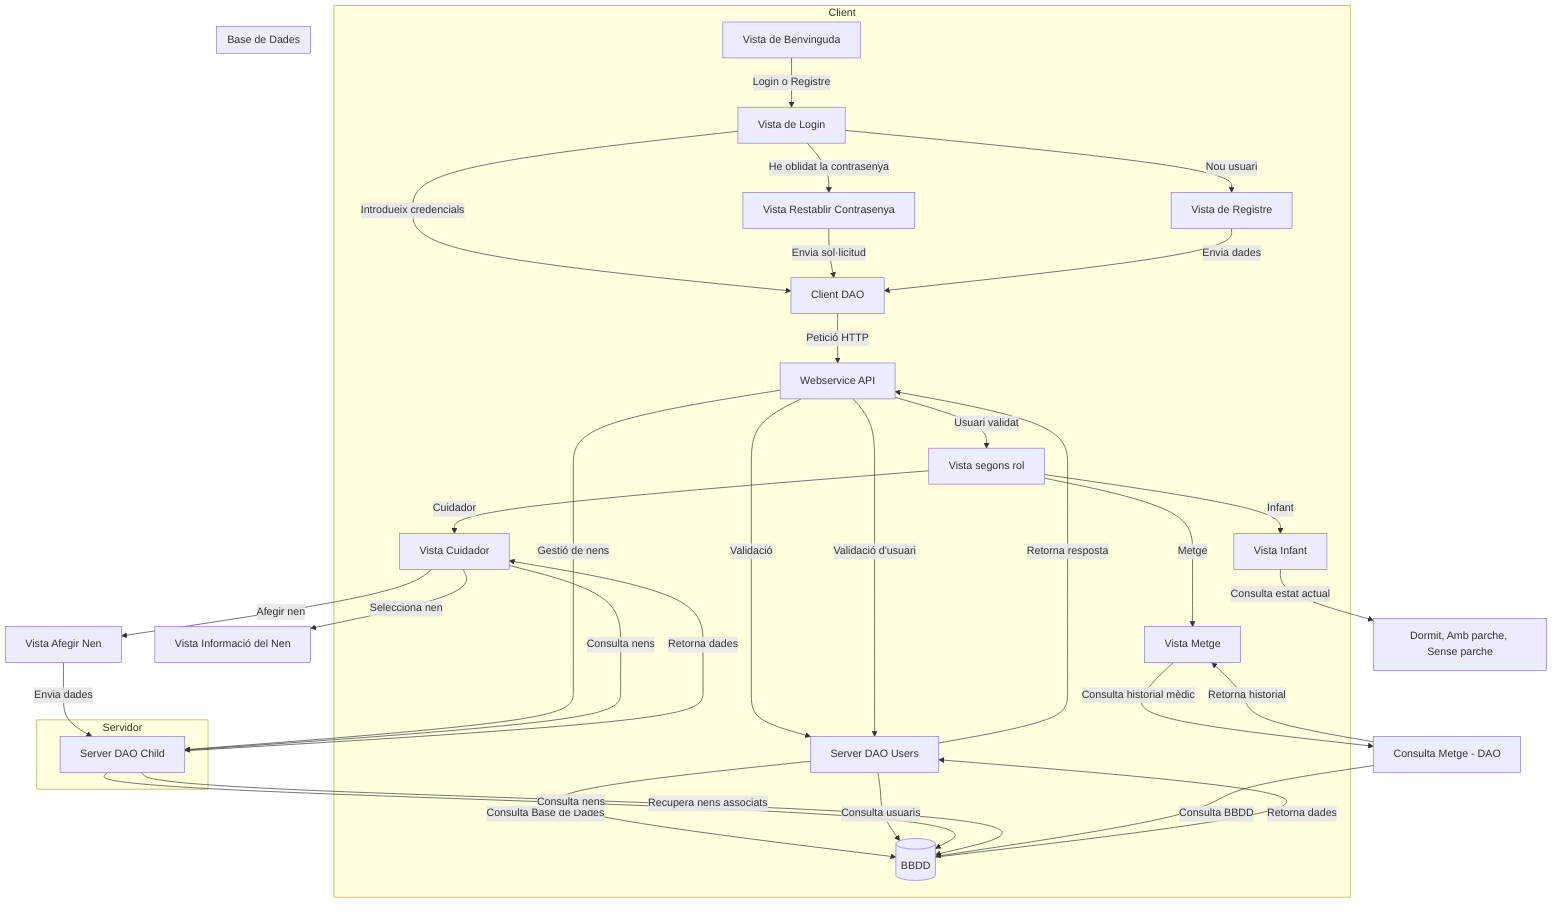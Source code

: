 flowchart TD
    %% Client (Usuari)
    subgraph Client [Client]
        A[Vista de Benvinguda] -->|Login o Registre| B[Vista de Login]
        
        %% Login i Registre
        B -->|Introdueix credencials| C[Client DAO]
        B -->|He oblidat la contrasenya| R[Vista Restablir Contrasenya]
        R -->|Envia sol·licitud| C
        B -->|Nou usuari| S[Vista de Registre]
        S -->|Envia dades| C

        %% Validació d'usuari
        C -->|Petició HTTP| SAPI[Servidor API]
        SAPI -->|Validació| D[Server DAO Users]
        D -->|Consulta Base de Dades| DB[Base de Dades]
        DB -->|Retorna dades| D
        D -->|Retorna resposta| SAPI
        SAPI -->|Usuari validat| E[Vista segons rol]

        %% Accés segons rol
        E -->|Cuidador| F[Vista Cuidador]
        E -->|Infant| G[Vista Infant]
        E -->|Metge| H[Vista Metge]
    end

    %% Servidor
    subgraph Servidor [Servidor]
        SAPI[Webservice API] -->|Validació d'usuari| D[Server DAO Users]
        SAPI -->|Gestió de nens| I[Server DAO Child]
        
        %% Base de Dades
        D -->|Consulta usuaris| DB[Base de Dades]
        I -->|Consulta nens| DB
    end

    %% Base de Dades
    subgraph Base_de_Dades [Base de Dades]
        DB[(BBDD)]
    end

    %% Vista Cuidador - Gestió de nens
    F -->|Consulta nens| I
    I -->|Recupera nens associats| DB
    I -->|Retorna dades| F
    F -->|Selecciona nen| L[Vista Informació del Nen]
    F -->|Afegir nen| M[Vista Afegir Nen]
    M -->|Envia dades| I

    %% Vista Metge - Historial mèdic
    H -->|Consulta historial mèdic| J[Consulta Metge - DAO]
    J -->|Consulta BBDD| DB
    J -->|Retorna historial| H

    %% Vista Infant - Estat del tractament
    G -->|Consulta estat actual| K[Dormit, Amb parche, Sense parche]